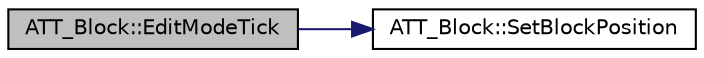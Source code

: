 digraph "ATT_Block::EditModeTick"
{
 // LATEX_PDF_SIZE
  edge [fontname="Helvetica",fontsize="10",labelfontname="Helvetica",labelfontsize="10"];
  node [fontname="Helvetica",fontsize="10",shape=record];
  rankdir="LR";
  Node17 [label="ATT_Block::EditModeTick",height=0.2,width=0.4,color="black", fillcolor="grey75", style="filled", fontcolor="black",tooltip=" "];
  Node17 -> Node18 [color="midnightblue",fontsize="10",style="solid",fontname="Helvetica"];
  Node18 [label="ATT_Block::SetBlockPosition",height=0.2,width=0.4,color="black", fillcolor="white", style="filled",URL="$class_a_t_t___block.html#a9db7bb9b5388ced0eeeac6fb63563052",tooltip=" "];
}
